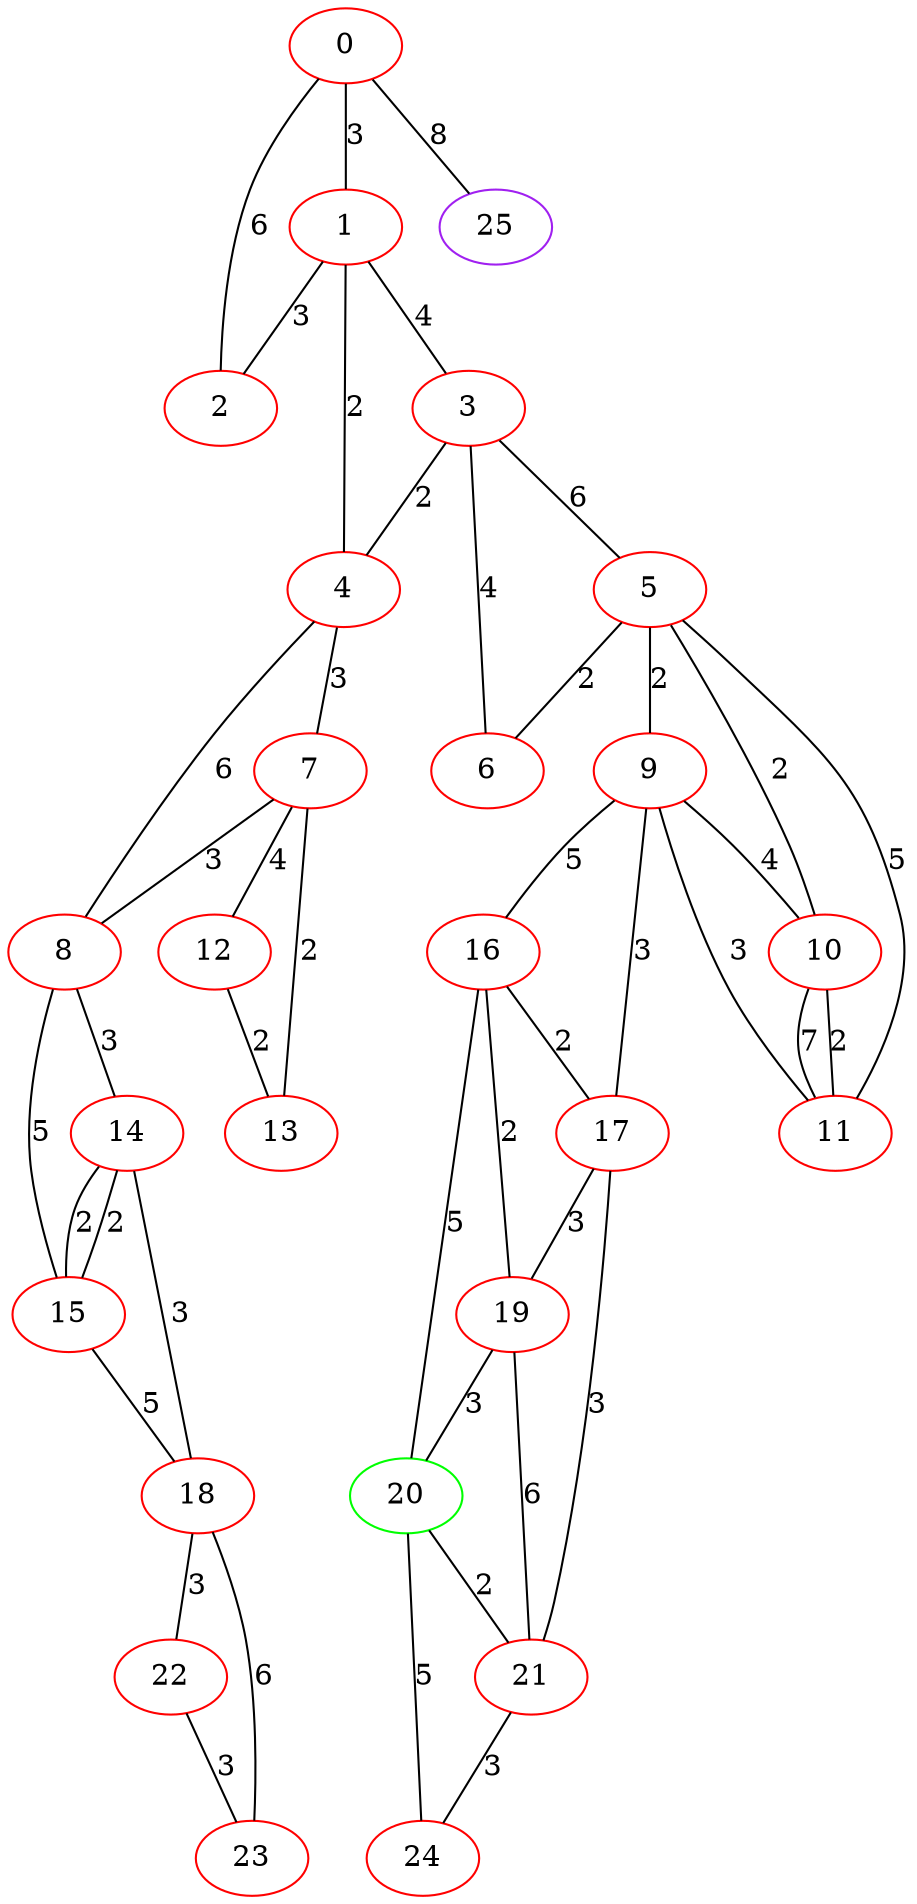 graph "" {
0 [color=red, weight=1];
1 [color=red, weight=1];
2 [color=red, weight=1];
3 [color=red, weight=1];
4 [color=red, weight=1];
5 [color=red, weight=1];
6 [color=red, weight=1];
7 [color=red, weight=1];
8 [color=red, weight=1];
9 [color=red, weight=1];
10 [color=red, weight=1];
11 [color=red, weight=1];
12 [color=red, weight=1];
13 [color=red, weight=1];
14 [color=red, weight=1];
15 [color=red, weight=1];
16 [color=red, weight=1];
17 [color=red, weight=1];
18 [color=red, weight=1];
19 [color=red, weight=1];
20 [color=green, weight=2];
21 [color=red, weight=1];
22 [color=red, weight=1];
23 [color=red, weight=1];
24 [color=red, weight=1];
25 [color=purple, weight=4];
0 -- 1  [key=0, label=3];
0 -- 2  [key=0, label=6];
0 -- 25  [key=0, label=8];
1 -- 2  [key=0, label=3];
1 -- 3  [key=0, label=4];
1 -- 4  [key=0, label=2];
3 -- 4  [key=0, label=2];
3 -- 5  [key=0, label=6];
3 -- 6  [key=0, label=4];
4 -- 8  [key=0, label=6];
4 -- 7  [key=0, label=3];
5 -- 11  [key=0, label=5];
5 -- 9  [key=0, label=2];
5 -- 10  [key=0, label=2];
5 -- 6  [key=0, label=2];
7 -- 8  [key=0, label=3];
7 -- 12  [key=0, label=4];
7 -- 13  [key=0, label=2];
8 -- 14  [key=0, label=3];
8 -- 15  [key=0, label=5];
9 -- 16  [key=0, label=5];
9 -- 17  [key=0, label=3];
9 -- 10  [key=0, label=4];
9 -- 11  [key=0, label=3];
10 -- 11  [key=0, label=2];
10 -- 11  [key=1, label=7];
12 -- 13  [key=0, label=2];
14 -- 18  [key=0, label=3];
14 -- 15  [key=0, label=2];
14 -- 15  [key=1, label=2];
15 -- 18  [key=0, label=5];
16 -- 19  [key=0, label=2];
16 -- 20  [key=0, label=5];
16 -- 17  [key=0, label=2];
17 -- 19  [key=0, label=3];
17 -- 21  [key=0, label=3];
18 -- 23  [key=0, label=6];
18 -- 22  [key=0, label=3];
19 -- 20  [key=0, label=3];
19 -- 21  [key=0, label=6];
20 -- 24  [key=0, label=5];
20 -- 21  [key=0, label=2];
21 -- 24  [key=0, label=3];
22 -- 23  [key=0, label=3];
}
